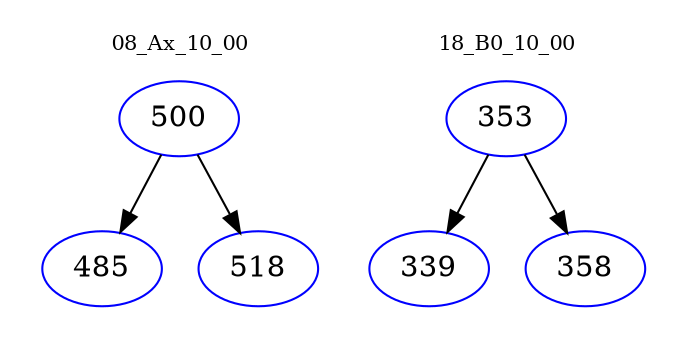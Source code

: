 digraph{
subgraph cluster_0 {
color = white
label = "08_Ax_10_00";
fontsize=10;
T0_500 [label="500", color="blue"]
T0_500 -> T0_485 [color="black"]
T0_485 [label="485", color="blue"]
T0_500 -> T0_518 [color="black"]
T0_518 [label="518", color="blue"]
}
subgraph cluster_1 {
color = white
label = "18_B0_10_00";
fontsize=10;
T1_353 [label="353", color="blue"]
T1_353 -> T1_339 [color="black"]
T1_339 [label="339", color="blue"]
T1_353 -> T1_358 [color="black"]
T1_358 [label="358", color="blue"]
}
}
